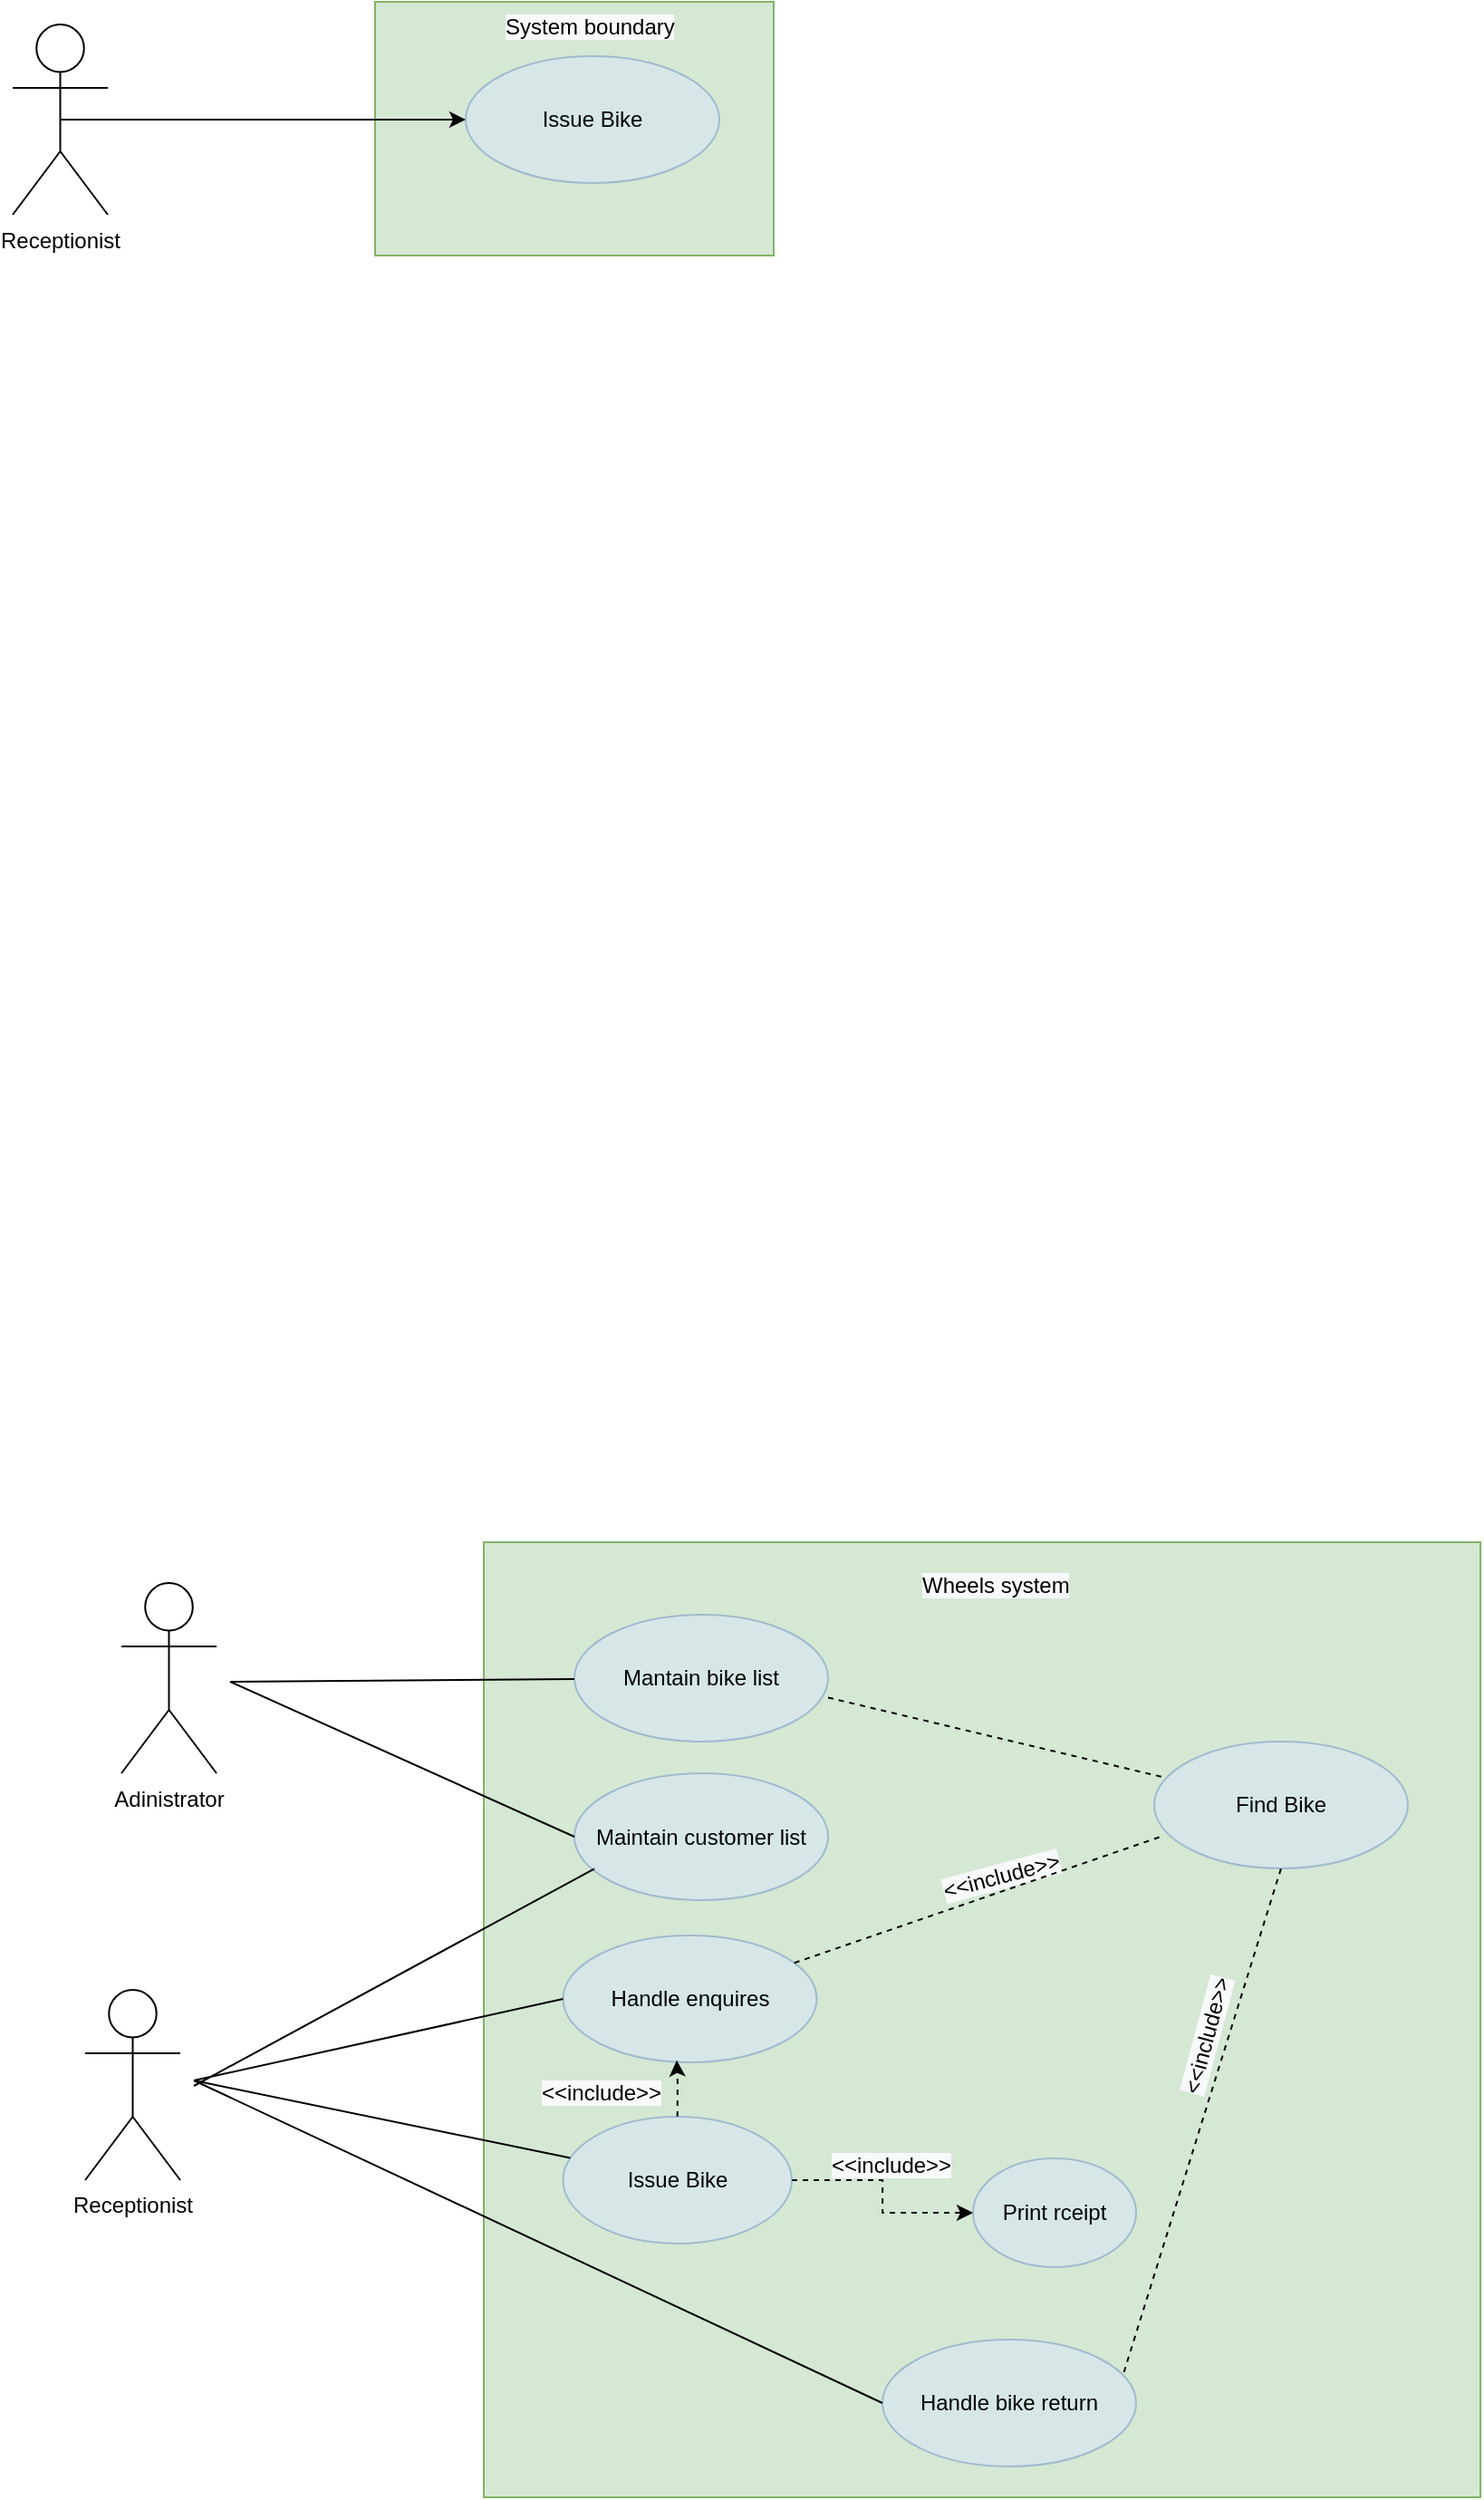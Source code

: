 <mxfile version="14.4.4" type="github" pages="2">
  <diagram name="Page-1" id="e7e014a7-5840-1c2e-5031-d8a46d1fe8dd">
    <mxGraphModel dx="1201" dy="701" grid="1" gridSize="10" guides="1" tooltips="1" connect="1" arrows="1" fold="1" page="1" pageScale="1" pageWidth="1169" pageHeight="826" background="#ffffff" math="0" shadow="0">
      <root>
        <mxCell id="0" />
        <mxCell id="1" parent="0" />
        <mxCell id="xnsoORBqEFnWTqOEyWpl-42" value="&lt;h5&gt;&lt;br&gt;&lt;/h5&gt;" style="html=1;fillColor=#d5e8d4;strokeColor=#82b366;" parent="1" vertex="1">
          <mxGeometry x="270" y="80" width="220" height="140" as="geometry" />
        </mxCell>
        <mxCell id="xnsoORBqEFnWTqOEyWpl-54" style="edgeStyle=orthogonalEdgeStyle;rounded=0;orthogonalLoop=1;jettySize=auto;html=1;exitX=0.5;exitY=0.5;exitDx=0;exitDy=0;exitPerimeter=0;" parent="1" source="xnsoORBqEFnWTqOEyWpl-43" target="xnsoORBqEFnWTqOEyWpl-44" edge="1">
          <mxGeometry relative="1" as="geometry" />
        </mxCell>
        <mxCell id="xnsoORBqEFnWTqOEyWpl-43" value="Receptionist" style="shape=umlActor;verticalLabelPosition=bottom;verticalAlign=top;html=1;" parent="1" vertex="1">
          <mxGeometry x="70" y="92.5" width="52.5" height="105" as="geometry" />
        </mxCell>
        <mxCell id="xnsoORBqEFnWTqOEyWpl-44" value="Issue Bike" style="ellipse;whiteSpace=wrap;html=1;fillColor=#dae8fc;strokeColor=#6c8ebf;opacity=50;" parent="1" vertex="1">
          <mxGeometry x="320" y="110" width="140" height="70" as="geometry" />
        </mxCell>
        <mxCell id="xnsoORBqEFnWTqOEyWpl-52" value="&lt;span style=&quot;color: rgb(0 , 0 , 0) ; font-family: &amp;#34;helvetica&amp;#34; ; font-size: 12px ; font-style: normal ; font-weight: 400 ; letter-spacing: normal ; text-align: center ; text-indent: 0px ; text-transform: none ; word-spacing: 0px ; background-color: rgb(248 , 249 , 250) ; display: inline ; float: none&quot;&gt;System boundary&lt;/span&gt;" style="text;whiteSpace=wrap;html=1;" parent="1" vertex="1">
          <mxGeometry x="340" y="80" width="120" height="30" as="geometry" />
        </mxCell>
        <mxCell id="xnsoORBqEFnWTqOEyWpl-55" value="&lt;h5&gt;&lt;br&gt;&lt;/h5&gt;" style="html=1;fillColor=#d5e8d4;strokeColor=#82b366;" parent="1" vertex="1">
          <mxGeometry x="330" y="930" width="550" height="527" as="geometry" />
        </mxCell>
        <mxCell id="xnsoORBqEFnWTqOEyWpl-57" value="Adinistrator" style="shape=umlActor;verticalLabelPosition=bottom;verticalAlign=top;html=1;" parent="1" vertex="1">
          <mxGeometry x="130" y="952.5" width="52.5" height="105" as="geometry" />
        </mxCell>
        <mxCell id="xnsoORBqEFnWTqOEyWpl-58" value="Mantain bike list" style="ellipse;whiteSpace=wrap;html=1;fillColor=#dae8fc;strokeColor=#6c8ebf;opacity=50;" parent="1" vertex="1">
          <mxGeometry x="380" y="970" width="140" height="70" as="geometry" />
        </mxCell>
        <mxCell id="xnsoORBqEFnWTqOEyWpl-59" value="&lt;span style=&quot;color: rgb(0 , 0 , 0) ; font-family: &amp;#34;helvetica&amp;#34; ; font-size: 12px ; font-style: normal ; font-weight: 400 ; letter-spacing: normal ; text-align: center ; text-indent: 0px ; text-transform: none ; word-spacing: 0px ; background-color: rgb(248 , 249 , 250) ; display: inline ; float: none&quot;&gt;Wheels system&lt;/span&gt;" style="text;whiteSpace=wrap;html=1;" parent="1" vertex="1">
          <mxGeometry x="570" y="940" width="100" height="30" as="geometry" />
        </mxCell>
        <mxCell id="xnsoORBqEFnWTqOEyWpl-61" value="Maintain customer list" style="ellipse;whiteSpace=wrap;html=1;fillColor=#dae8fc;strokeColor=#6c8ebf;opacity=50;" parent="1" vertex="1">
          <mxGeometry x="380" y="1057.5" width="140" height="70" as="geometry" />
        </mxCell>
        <mxCell id="xnsoORBqEFnWTqOEyWpl-63" value="Handle enquires" style="ellipse;whiteSpace=wrap;html=1;fillColor=#dae8fc;strokeColor=#6c8ebf;opacity=50;" parent="1" vertex="1">
          <mxGeometry x="373.75" y="1147" width="140" height="70" as="geometry" />
        </mxCell>
        <mxCell id="xnsoORBqEFnWTqOEyWpl-89" style="edgeStyle=orthogonalEdgeStyle;rounded=0;orthogonalLoop=1;jettySize=auto;html=1;dashed=1;" parent="1" source="xnsoORBqEFnWTqOEyWpl-65" target="xnsoORBqEFnWTqOEyWpl-85" edge="1">
          <mxGeometry relative="1" as="geometry" />
        </mxCell>
        <mxCell id="xnsoORBqEFnWTqOEyWpl-93" style="edgeStyle=orthogonalEdgeStyle;rounded=0;orthogonalLoop=1;jettySize=auto;html=1;entryX=0.448;entryY=0.984;entryDx=0;entryDy=0;entryPerimeter=0;dashed=1;" parent="1" source="xnsoORBqEFnWTqOEyWpl-65" target="xnsoORBqEFnWTqOEyWpl-63" edge="1">
          <mxGeometry relative="1" as="geometry" />
        </mxCell>
        <mxCell id="xnsoORBqEFnWTqOEyWpl-65" value="Issue Bike" style="ellipse;whiteSpace=wrap;html=1;fillColor=#dae8fc;strokeColor=#6c8ebf;opacity=50;" parent="1" vertex="1">
          <mxGeometry x="373.75" y="1247" width="126.25" height="70" as="geometry" />
        </mxCell>
        <mxCell id="xnsoORBqEFnWTqOEyWpl-67" value="Handle bike return" style="ellipse;whiteSpace=wrap;html=1;fillColor=#dae8fc;strokeColor=#6c8ebf;opacity=50;" parent="1" vertex="1">
          <mxGeometry x="550" y="1370" width="140" height="70" as="geometry" />
        </mxCell>
        <mxCell id="xnsoORBqEFnWTqOEyWpl-68" value="Receptionist" style="shape=umlActor;verticalLabelPosition=bottom;verticalAlign=top;html=1;" parent="1" vertex="1">
          <mxGeometry x="110" y="1177" width="52.5" height="105" as="geometry" />
        </mxCell>
        <mxCell id="xnsoORBqEFnWTqOEyWpl-77" value="" style="endArrow=none;html=1;" parent="1" target="xnsoORBqEFnWTqOEyWpl-58" edge="1">
          <mxGeometry width="50" height="50" relative="1" as="geometry">
            <mxPoint x="190" y="1007" as="sourcePoint" />
            <mxPoint x="270" y="1157" as="targetPoint" />
          </mxGeometry>
        </mxCell>
        <mxCell id="xnsoORBqEFnWTqOEyWpl-78" value="" style="endArrow=none;html=1;entryX=0;entryY=0.5;entryDx=0;entryDy=0;" parent="1" target="xnsoORBqEFnWTqOEyWpl-61" edge="1">
          <mxGeometry width="50" height="50" relative="1" as="geometry">
            <mxPoint x="190" y="1007" as="sourcePoint" />
            <mxPoint x="390.008" y="1015.538" as="targetPoint" />
          </mxGeometry>
        </mxCell>
        <mxCell id="xnsoORBqEFnWTqOEyWpl-79" value="" style="endArrow=none;html=1;entryX=0.079;entryY=0.752;entryDx=0;entryDy=0;entryPerimeter=0;" parent="1" target="xnsoORBqEFnWTqOEyWpl-61" edge="1">
          <mxGeometry width="50" height="50" relative="1" as="geometry">
            <mxPoint x="170" y="1230" as="sourcePoint" />
            <mxPoint x="390" y="1102.5" as="targetPoint" />
          </mxGeometry>
        </mxCell>
        <mxCell id="xnsoORBqEFnWTqOEyWpl-80" value="" style="endArrow=none;html=1;entryX=0;entryY=0.5;entryDx=0;entryDy=0;" parent="1" target="xnsoORBqEFnWTqOEyWpl-63" edge="1">
          <mxGeometry width="50" height="50" relative="1" as="geometry">
            <mxPoint x="170" y="1227" as="sourcePoint" />
            <mxPoint x="400" y="1112.5" as="targetPoint" />
          </mxGeometry>
        </mxCell>
        <mxCell id="xnsoORBqEFnWTqOEyWpl-81" value="" style="endArrow=none;html=1;entryX=0;entryY=0.5;entryDx=0;entryDy=0;" parent="1" target="xnsoORBqEFnWTqOEyWpl-67" edge="1">
          <mxGeometry width="50" height="50" relative="1" as="geometry">
            <mxPoint x="170" y="1227" as="sourcePoint" />
            <mxPoint x="383.75" y="1192" as="targetPoint" />
          </mxGeometry>
        </mxCell>
        <mxCell id="xnsoORBqEFnWTqOEyWpl-82" value="" style="endArrow=none;html=1;" parent="1" target="xnsoORBqEFnWTqOEyWpl-65" edge="1">
          <mxGeometry width="50" height="50" relative="1" as="geometry">
            <mxPoint x="170" y="1227" as="sourcePoint" />
            <mxPoint x="280" y="1227" as="targetPoint" />
          </mxGeometry>
        </mxCell>
        <mxCell id="xnsoORBqEFnWTqOEyWpl-83" value="Find Bike" style="ellipse;whiteSpace=wrap;html=1;fillColor=#dae8fc;strokeColor=#6c8ebf;opacity=50;" parent="1" vertex="1">
          <mxGeometry x="700" y="1040" width="140" height="70" as="geometry" />
        </mxCell>
        <mxCell id="xnsoORBqEFnWTqOEyWpl-84" value="" style="endArrow=none;html=1;dashed=1;" parent="1" target="xnsoORBqEFnWTqOEyWpl-83" edge="1">
          <mxGeometry width="50" height="50" relative="1" as="geometry">
            <mxPoint x="520" y="1015.72" as="sourcePoint" />
            <mxPoint x="710" y="1070" as="targetPoint" />
          </mxGeometry>
        </mxCell>
        <mxCell id="xnsoORBqEFnWTqOEyWpl-85" value="Print rceipt" style="ellipse;whiteSpace=wrap;html=1;fillColor=#dae8fc;strokeColor=#6c8ebf;opacity=50;" parent="1" vertex="1">
          <mxGeometry x="600" y="1270" width="90" height="60" as="geometry" />
        </mxCell>
        <mxCell id="xnsoORBqEFnWTqOEyWpl-86" value="&lt;span style=&quot;color: rgb(0 , 0 , 0) ; font-family: &amp;#34;helvetica&amp;#34; ; font-size: 12px ; font-style: normal ; font-weight: 400 ; letter-spacing: normal ; text-align: center ; text-indent: 0px ; text-transform: none ; word-spacing: 0px ; background-color: rgb(248 , 249 , 250) ; display: inline ; float: none&quot;&gt;&amp;lt;&amp;lt;include&amp;gt;&amp;gt;&lt;/span&gt;" style="text;whiteSpace=wrap;html=1;" parent="1" vertex="1">
          <mxGeometry x="520" y="1260" width="70" height="20" as="geometry" />
        </mxCell>
        <mxCell id="xnsoORBqEFnWTqOEyWpl-87" value="&lt;span style=&quot;color: rgb(0 , 0 , 0) ; font-family: &amp;#34;helvetica&amp;#34; ; font-size: 12px ; font-style: normal ; font-weight: 400 ; letter-spacing: normal ; text-align: center ; text-indent: 0px ; text-transform: none ; word-spacing: 0px ; background-color: rgb(248 , 249 , 250) ; display: inline ; float: none&quot;&gt;&amp;lt;&amp;lt;include&amp;gt;&amp;gt;&lt;/span&gt;" style="text;whiteSpace=wrap;html=1;rotation=-15;" parent="1" vertex="1">
          <mxGeometry x="580" y="1100" width="70" height="20" as="geometry" />
        </mxCell>
        <mxCell id="xnsoORBqEFnWTqOEyWpl-88" value="" style="endArrow=none;html=1;dashed=1;entryX=0.037;entryY=0.742;entryDx=0;entryDy=0;entryPerimeter=0;" parent="1" source="xnsoORBqEFnWTqOEyWpl-63" target="xnsoORBqEFnWTqOEyWpl-83" edge="1">
          <mxGeometry width="50" height="50" relative="1" as="geometry">
            <mxPoint x="530" y="1025.72" as="sourcePoint" />
            <mxPoint x="716.639" y="1070.122" as="targetPoint" />
          </mxGeometry>
        </mxCell>
        <mxCell id="xnsoORBqEFnWTqOEyWpl-91" value="" style="endArrow=none;html=1;dashed=1;entryX=0.5;entryY=1;entryDx=0;entryDy=0;exitX=0.952;exitY=0.257;exitDx=0;exitDy=0;exitPerimeter=0;" parent="1" source="xnsoORBqEFnWTqOEyWpl-67" target="xnsoORBqEFnWTqOEyWpl-83" edge="1">
          <mxGeometry width="50" height="50" relative="1" as="geometry">
            <mxPoint x="511.473" y="1172.201" as="sourcePoint" />
            <mxPoint x="715.18" y="1101.94" as="targetPoint" />
          </mxGeometry>
        </mxCell>
        <mxCell id="xnsoORBqEFnWTqOEyWpl-92" value="&lt;span style=&quot;color: rgb(0 , 0 , 0) ; font-family: &amp;#34;helvetica&amp;#34; ; font-size: 12px ; font-style: normal ; font-weight: 400 ; letter-spacing: normal ; text-align: center ; text-indent: 0px ; text-transform: none ; word-spacing: 0px ; background-color: rgb(248 , 249 , 250) ; display: inline ; float: none&quot;&gt;&amp;lt;&amp;lt;include&amp;gt;&amp;gt;&lt;/span&gt;" style="text;whiteSpace=wrap;html=1;rotation=-75;" parent="1" vertex="1">
          <mxGeometry x="690" y="1191.5" width="70" height="20" as="geometry" />
        </mxCell>
        <mxCell id="xnsoORBqEFnWTqOEyWpl-94" value="&lt;span style=&quot;color: rgb(0 , 0 , 0) ; font-family: &amp;#34;helvetica&amp;#34; ; font-size: 12px ; font-style: normal ; font-weight: 400 ; letter-spacing: normal ; text-align: center ; text-indent: 0px ; text-transform: none ; word-spacing: 0px ; background-color: rgb(248 , 249 , 250) ; display: inline ; float: none&quot;&gt;&amp;lt;&amp;lt;include&amp;gt;&amp;gt;&lt;/span&gt;" style="text;whiteSpace=wrap;html=1;" parent="1" vertex="1">
          <mxGeometry x="360" y="1219.5" width="70" height="20" as="geometry" />
        </mxCell>
      </root>
    </mxGraphModel>
  </diagram>
  <diagram id="uKDwpxgKoss3kQxMaV8M" name="Page-2">
    <mxGraphModel dx="1201" dy="681" grid="1" gridSize="10" guides="1" tooltips="1" connect="1" arrows="1" fold="1" page="1" pageScale="1" pageWidth="1169" pageHeight="827" math="0" shadow="0">
      <root>
        <mxCell id="XlCZPoJ4Jy2P-AdEgm_k-0" />
        <mxCell id="XlCZPoJ4Jy2P-AdEgm_k-1" parent="XlCZPoJ4Jy2P-AdEgm_k-0" />
        <mxCell id="XlCZPoJ4Jy2P-AdEgm_k-2" value="movie" style="swimlane;fontStyle=1;align=center;verticalAlign=top;childLayout=stackLayout;horizontal=1;startSize=26;horizontalStack=0;resizeParent=1;resizeParentMax=0;resizeLast=0;collapsible=1;marginBottom=0;" vertex="1" parent="XlCZPoJ4Jy2P-AdEgm_k-1">
          <mxGeometry x="220" y="210" width="160" height="190" as="geometry" />
        </mxCell>
        <mxCell id="XlCZPoJ4Jy2P-AdEgm_k-3" value="- name: String&#xa;- author: String&#xa;- genre: String&#xa;- releasedDate&#xa;ArrayList&lt;Movie&gt;" style="text;strokeColor=none;fillColor=none;align=left;verticalAlign=top;spacingLeft=4;spacingRight=4;overflow=hidden;rotatable=0;points=[[0,0.5],[1,0.5]];portConstraint=eastwest;" vertex="1" parent="XlCZPoJ4Jy2P-AdEgm_k-2">
          <mxGeometry y="26" width="160" height="74" as="geometry" />
        </mxCell>
        <mxCell id="XlCZPoJ4Jy2P-AdEgm_k-4" value="" style="line;strokeWidth=1;fillColor=none;align=left;verticalAlign=middle;spacingTop=-1;spacingLeft=3;spacingRight=3;rotatable=0;labelPosition=right;points=[];portConstraint=eastwest;" vertex="1" parent="XlCZPoJ4Jy2P-AdEgm_k-2">
          <mxGeometry y="100" width="160" height="8" as="geometry" />
        </mxCell>
        <mxCell id="XlCZPoJ4Jy2P-AdEgm_k-5" value="+ method(type): type" style="text;strokeColor=none;fillColor=none;align=left;verticalAlign=top;spacingLeft=4;spacingRight=4;overflow=hidden;rotatable=0;points=[[0,0.5],[1,0.5]];portConstraint=eastwest;" vertex="1" parent="XlCZPoJ4Jy2P-AdEgm_k-2">
          <mxGeometry y="108" width="160" height="82" as="geometry" />
        </mxCell>
        <mxCell id="XlCZPoJ4Jy2P-AdEgm_k-7" value="user" style="swimlane;fontStyle=1;align=center;verticalAlign=top;childLayout=stackLayout;horizontal=1;startSize=26;horizontalStack=0;resizeParent=1;resizeParentMax=0;resizeLast=0;collapsible=1;marginBottom=0;" vertex="1" parent="XlCZPoJ4Jy2P-AdEgm_k-1">
          <mxGeometry x="480" y="210" width="160" height="190" as="geometry" />
        </mxCell>
        <mxCell id="XlCZPoJ4Jy2P-AdEgm_k-8" value="- firstName: String&#xa;- lsatName: String&#xa;- BirthDate: dateTime&#xa;- address: String&#xa;- phone: int&#xa;- email: String" style="text;strokeColor=none;fillColor=none;align=left;verticalAlign=top;spacingLeft=4;spacingRight=4;overflow=hidden;rotatable=0;points=[[0,0.5],[1,0.5]];portConstraint=eastwest;" vertex="1" parent="XlCZPoJ4Jy2P-AdEgm_k-7">
          <mxGeometry y="26" width="160" height="114" as="geometry" />
        </mxCell>
        <mxCell id="XlCZPoJ4Jy2P-AdEgm_k-9" value="" style="line;strokeWidth=1;fillColor=none;align=left;verticalAlign=middle;spacingTop=-1;spacingLeft=3;spacingRight=3;rotatable=0;labelPosition=right;points=[];portConstraint=eastwest;" vertex="1" parent="XlCZPoJ4Jy2P-AdEgm_k-7">
          <mxGeometry y="140" width="160" height="8" as="geometry" />
        </mxCell>
        <mxCell id="XlCZPoJ4Jy2P-AdEgm_k-10" value="+ hireMovie(user): type&#xa;+ getCupon" style="text;strokeColor=none;fillColor=none;align=left;verticalAlign=top;spacingLeft=4;spacingRight=4;overflow=hidden;rotatable=0;points=[[0,0.5],[1,0.5]];portConstraint=eastwest;" vertex="1" parent="XlCZPoJ4Jy2P-AdEgm_k-7">
          <mxGeometry y="148" width="160" height="42" as="geometry" />
        </mxCell>
        <mxCell id="XlCZPoJ4Jy2P-AdEgm_k-11" value="admMovie" style="swimlane;fontStyle=1;align=center;verticalAlign=top;childLayout=stackLayout;horizontal=1;startSize=26;horizontalStack=0;resizeParent=1;resizeParentMax=0;resizeLast=0;collapsible=1;marginBottom=0;" vertex="1" parent="XlCZPoJ4Jy2P-AdEgm_k-1">
          <mxGeometry x="740" y="210" width="160" height="190" as="geometry" />
        </mxCell>
        <mxCell id="XlCZPoJ4Jy2P-AdEgm_k-12" value="- firstName: String&#xa;- lsatName: String&#xa;- BirthDate: dateTime&#xa;- address: String&#xa;- phone: int&#xa;- email: String" style="text;strokeColor=none;fillColor=none;align=left;verticalAlign=top;spacingLeft=4;spacingRight=4;overflow=hidden;rotatable=0;points=[[0,0.5],[1,0.5]];portConstraint=eastwest;" vertex="1" parent="XlCZPoJ4Jy2P-AdEgm_k-11">
          <mxGeometry y="26" width="160" height="114" as="geometry" />
        </mxCell>
        <mxCell id="XlCZPoJ4Jy2P-AdEgm_k-13" value="" style="line;strokeWidth=1;fillColor=none;align=left;verticalAlign=middle;spacingTop=-1;spacingLeft=3;spacingRight=3;rotatable=0;labelPosition=right;points=[];portConstraint=eastwest;" vertex="1" parent="XlCZPoJ4Jy2P-AdEgm_k-11">
          <mxGeometry y="140" width="160" height="8" as="geometry" />
        </mxCell>
        <mxCell id="XlCZPoJ4Jy2P-AdEgm_k-14" value="+ hireMovie(user): type&#xa;+ getCupon" style="text;strokeColor=none;fillColor=none;align=left;verticalAlign=top;spacingLeft=4;spacingRight=4;overflow=hidden;rotatable=0;points=[[0,0.5],[1,0.5]];portConstraint=eastwest;" vertex="1" parent="XlCZPoJ4Jy2P-AdEgm_k-11">
          <mxGeometry y="148" width="160" height="42" as="geometry" />
        </mxCell>
      </root>
    </mxGraphModel>
  </diagram>
</mxfile>
